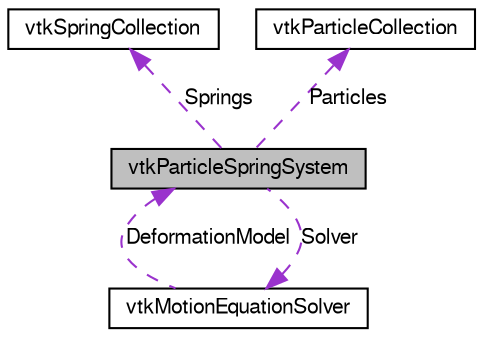 digraph G
{
  bgcolor="transparent";
  edge [fontname="FreeSans",fontsize="10",labelfontname="FreeSans",labelfontsize="10"];
  node [fontname="FreeSans",fontsize="10",shape=record];
  Node1 [label="vtkParticleSpringSystem",height=0.2,width=0.4,color="black", fillcolor="grey75", style="filled" fontcolor="black"];
  Node2 -> Node1 [dir=back,color="darkorchid3",fontsize="10",style="dashed",label="Springs"];
  Node2 [label="vtkSpringCollection",height=0.2,width=0.4,color="black",URL="$classvtkSpringCollection.html",tooltip="Collection of Springs."];
  Node3 -> Node1 [dir=back,color="darkorchid3",fontsize="10",style="dashed",label="Solver"];
  Node3 [label="vtkMotionEquationSolver",height=0.2,width=0.4,color="black",URL="$classvtkMotionEquationSolver.html",tooltip="Implementation of the abstract motion equation solver."];
  Node1 -> Node3 [dir=back,color="darkorchid3",fontsize="10",style="dashed",label="DeformationModel"];
  Node4 -> Node1 [dir=back,color="darkorchid3",fontsize="10",style="dashed",label="Particles"];
  Node4 [label="vtkParticleCollection",height=0.2,width=0.4,color="black",URL="$classvtkParticleCollection.html",tooltip="Collection of Particles."];
}
